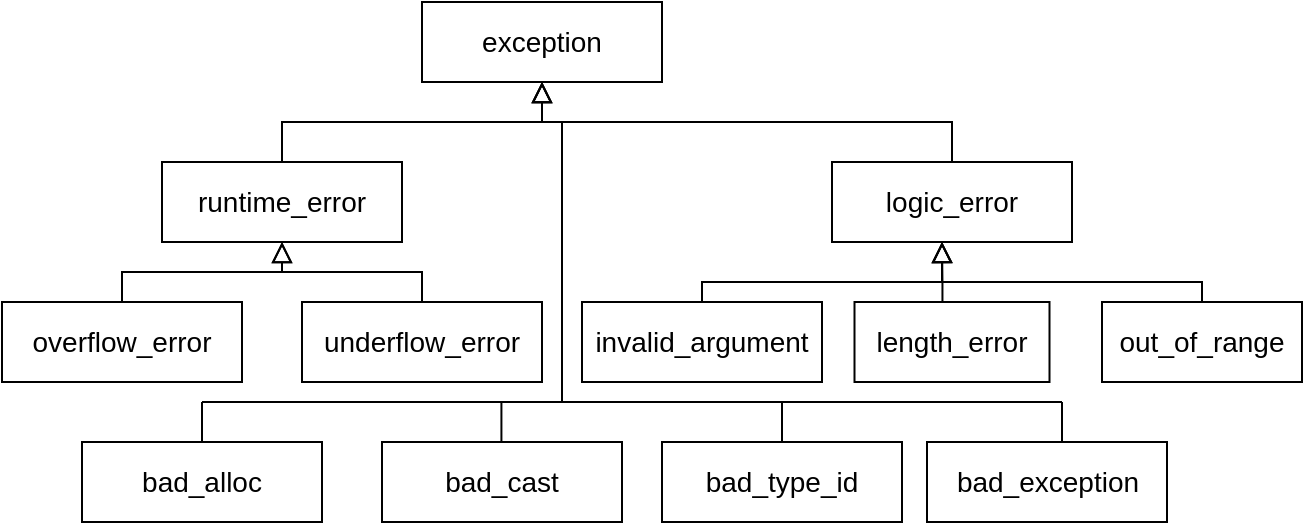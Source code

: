 <mxfile version="24.7.7">
  <diagram name="Page-1" id="zD1D0d5SmyrJKwXG_S1h">
    <mxGraphModel dx="903" dy="757" grid="1" gridSize="10" guides="1" tooltips="1" connect="1" arrows="1" fold="1" page="1" pageScale="1" pageWidth="850" pageHeight="1100" math="0" shadow="0">
      <root>
        <mxCell id="0" />
        <mxCell id="1" parent="0" />
        <mxCell id="PNaJXulyNYYV3AzIAEYf-1" value="exception" style="rounded=0;whiteSpace=wrap;html=1;fontSize=14;" parent="1" vertex="1">
          <mxGeometry x="260" y="140" width="120" height="40" as="geometry" />
        </mxCell>
        <mxCell id="PNaJXulyNYYV3AzIAEYf-3" value="runtime_error" style="rounded=0;whiteSpace=wrap;html=1;fontSize=14;" parent="1" vertex="1">
          <mxGeometry x="130" y="220" width="120" height="40" as="geometry" />
        </mxCell>
        <mxCell id="PNaJXulyNYYV3AzIAEYf-5" value="logic_error" style="rounded=0;whiteSpace=wrap;html=1;fontSize=14;" parent="1" vertex="1">
          <mxGeometry x="465" y="220" width="120" height="40" as="geometry" />
        </mxCell>
        <mxCell id="PNaJXulyNYYV3AzIAEYf-6" value="overflow_error" style="rounded=0;whiteSpace=wrap;html=1;fontSize=14;" parent="1" vertex="1">
          <mxGeometry x="50" y="290" width="120" height="40" as="geometry" />
        </mxCell>
        <mxCell id="PNaJXulyNYYV3AzIAEYf-7" value="underflow_error" style="rounded=0;whiteSpace=wrap;html=1;fontSize=14;" parent="1" vertex="1">
          <mxGeometry x="200" y="290" width="120" height="40" as="geometry" />
        </mxCell>
        <mxCell id="PNaJXulyNYYV3AzIAEYf-8" value="length_error" style="rounded=0;whiteSpace=wrap;html=1;fontSize=14;" parent="1" vertex="1">
          <mxGeometry x="476.25" y="290" width="97.5" height="40" as="geometry" />
        </mxCell>
        <mxCell id="PNaJXulyNYYV3AzIAEYf-9" value="out_of_range" style="rounded=0;whiteSpace=wrap;html=1;fontSize=14;" parent="1" vertex="1">
          <mxGeometry x="600" y="290" width="100" height="40" as="geometry" />
        </mxCell>
        <mxCell id="PNaJXulyNYYV3AzIAEYf-10" value="invalid_argument" style="rounded=0;whiteSpace=wrap;html=1;fontSize=14;" parent="1" vertex="1">
          <mxGeometry x="340" y="290" width="120" height="40" as="geometry" />
        </mxCell>
        <mxCell id="PNaJXulyNYYV3AzIAEYf-11" value="bad_alloc" style="rounded=0;whiteSpace=wrap;html=1;fontSize=14;" parent="1" vertex="1">
          <mxGeometry x="90" y="360" width="120" height="40" as="geometry" />
        </mxCell>
        <mxCell id="PNaJXulyNYYV3AzIAEYf-12" value="bad_cast" style="rounded=0;whiteSpace=wrap;html=1;fontSize=14;" parent="1" vertex="1">
          <mxGeometry x="240" y="360" width="120" height="40" as="geometry" />
        </mxCell>
        <mxCell id="PNaJXulyNYYV3AzIAEYf-13" value="bad_exception" style="rounded=0;whiteSpace=wrap;html=1;fontSize=14;" parent="1" vertex="1">
          <mxGeometry x="512.5" y="360" width="120" height="40" as="geometry" />
        </mxCell>
        <mxCell id="PNaJXulyNYYV3AzIAEYf-14" value="bad_type_id" style="rounded=0;whiteSpace=wrap;html=1;fontSize=14;" parent="1" vertex="1">
          <mxGeometry x="380" y="360" width="120" height="40" as="geometry" />
        </mxCell>
        <mxCell id="PNaJXulyNYYV3AzIAEYf-16" value="" style="edgeStyle=elbowEdgeStyle;elbow=vertical;endArrow=block;html=1;curved=0;rounded=0;endSize=8;startSize=8;exitX=0.5;exitY=0;exitDx=0;exitDy=0;endFill=0;" parent="1" source="PNaJXulyNYYV3AzIAEYf-3" edge="1">
          <mxGeometry width="50" height="50" relative="1" as="geometry">
            <mxPoint x="270" y="230" as="sourcePoint" />
            <mxPoint x="320" y="180" as="targetPoint" />
          </mxGeometry>
        </mxCell>
        <mxCell id="PNaJXulyNYYV3AzIAEYf-17" value="" style="edgeStyle=elbowEdgeStyle;elbow=vertical;endArrow=block;html=1;curved=0;rounded=0;endSize=8;startSize=8;exitX=0.5;exitY=0;exitDx=0;exitDy=0;endFill=0;" parent="1" source="PNaJXulyNYYV3AzIAEYf-5" edge="1">
          <mxGeometry width="50" height="50" relative="1" as="geometry">
            <mxPoint x="200" y="240" as="sourcePoint" />
            <mxPoint x="320" y="180" as="targetPoint" />
            <Array as="points">
              <mxPoint x="380" y="200" />
            </Array>
          </mxGeometry>
        </mxCell>
        <mxCell id="PNaJXulyNYYV3AzIAEYf-18" value="" style="edgeStyle=elbowEdgeStyle;elbow=vertical;endArrow=block;html=1;curved=0;rounded=0;endSize=8;startSize=8;exitX=0.5;exitY=0;exitDx=0;exitDy=0;endFill=0;" parent="1" source="PNaJXulyNYYV3AzIAEYf-6" edge="1">
          <mxGeometry width="50" height="50" relative="1" as="geometry">
            <mxPoint x="60" y="300" as="sourcePoint" />
            <mxPoint x="190" y="260" as="targetPoint" />
          </mxGeometry>
        </mxCell>
        <mxCell id="PNaJXulyNYYV3AzIAEYf-19" value="" style="edgeStyle=elbowEdgeStyle;elbow=vertical;endArrow=block;html=1;curved=0;rounded=0;endSize=8;startSize=8;exitX=0.5;exitY=0;exitDx=0;exitDy=0;endFill=0;" parent="1" source="PNaJXulyNYYV3AzIAEYf-7" edge="1">
          <mxGeometry width="50" height="50" relative="1" as="geometry">
            <mxPoint x="310" y="300" as="sourcePoint" />
            <mxPoint x="190" y="260" as="targetPoint" />
            <Array as="points">
              <mxPoint x="224" y="275" />
            </Array>
          </mxGeometry>
        </mxCell>
        <mxCell id="PNaJXulyNYYV3AzIAEYf-20" value="" style="edgeStyle=elbowEdgeStyle;elbow=vertical;endArrow=block;html=1;curved=0;rounded=0;endSize=8;startSize=8;endFill=0;" parent="1" edge="1">
          <mxGeometry width="50" height="50" relative="1" as="geometry">
            <mxPoint x="330" y="340" as="sourcePoint" />
            <mxPoint x="320" y="180" as="targetPoint" />
            <Array as="points">
              <mxPoint x="380" y="200" />
            </Array>
          </mxGeometry>
        </mxCell>
        <mxCell id="PNaJXulyNYYV3AzIAEYf-21" value="" style="edgeStyle=elbowEdgeStyle;elbow=vertical;endArrow=block;html=1;curved=0;rounded=0;endSize=8;startSize=8;endFill=0;" parent="1" source="PNaJXulyNYYV3AzIAEYf-10" edge="1">
          <mxGeometry width="50" height="50" relative="1" as="geometry">
            <mxPoint x="725" y="300" as="sourcePoint" />
            <mxPoint x="520" y="260" as="targetPoint" />
            <Array as="points">
              <mxPoint x="580" y="280" />
            </Array>
          </mxGeometry>
        </mxCell>
        <mxCell id="PNaJXulyNYYV3AzIAEYf-22" value="" style="edgeStyle=elbowEdgeStyle;elbow=vertical;endArrow=block;html=1;curved=0;rounded=0;endSize=8;startSize=8;exitX=0.451;exitY=-0.007;exitDx=0;exitDy=0;endFill=0;exitPerimeter=0;" parent="1" source="PNaJXulyNYYV3AzIAEYf-8" edge="1">
          <mxGeometry width="50" height="50" relative="1" as="geometry">
            <mxPoint x="725" y="300" as="sourcePoint" />
            <mxPoint x="520" y="260" as="targetPoint" />
            <Array as="points">
              <mxPoint x="580" y="280" />
            </Array>
          </mxGeometry>
        </mxCell>
        <mxCell id="PNaJXulyNYYV3AzIAEYf-23" value="" style="edgeStyle=elbowEdgeStyle;elbow=vertical;endArrow=block;html=1;curved=0;rounded=0;endSize=8;startSize=8;exitX=0.5;exitY=0;exitDx=0;exitDy=0;endFill=0;" parent="1" source="PNaJXulyNYYV3AzIAEYf-9" edge="1">
          <mxGeometry width="50" height="50" relative="1" as="geometry">
            <mxPoint x="725" y="300" as="sourcePoint" />
            <mxPoint x="520" y="260" as="targetPoint" />
            <Array as="points">
              <mxPoint x="580" y="280" />
            </Array>
          </mxGeometry>
        </mxCell>
        <mxCell id="PNaJXulyNYYV3AzIAEYf-24" value="" style="endArrow=none;html=1;rounded=0;" parent="1" edge="1">
          <mxGeometry width="50" height="50" relative="1" as="geometry">
            <mxPoint x="150" y="340" as="sourcePoint" />
            <mxPoint x="580" y="340" as="targetPoint" />
          </mxGeometry>
        </mxCell>
        <mxCell id="PNaJXulyNYYV3AzIAEYf-25" value="" style="endArrow=none;html=1;rounded=0;exitX=0.5;exitY=0;exitDx=0;exitDy=0;" parent="1" source="PNaJXulyNYYV3AzIAEYf-11" edge="1">
          <mxGeometry width="50" height="50" relative="1" as="geometry">
            <mxPoint x="130" y="540" as="sourcePoint" />
            <mxPoint x="150" y="340" as="targetPoint" />
          </mxGeometry>
        </mxCell>
        <mxCell id="PNaJXulyNYYV3AzIAEYf-26" value="" style="endArrow=none;html=1;rounded=0;exitX=0.5;exitY=0;exitDx=0;exitDy=0;" parent="1" edge="1">
          <mxGeometry width="50" height="50" relative="1" as="geometry">
            <mxPoint x="299.71" y="360" as="sourcePoint" />
            <mxPoint x="299.71" y="340" as="targetPoint" />
          </mxGeometry>
        </mxCell>
        <mxCell id="PNaJXulyNYYV3AzIAEYf-27" value="" style="endArrow=none;html=1;rounded=0;exitX=0.5;exitY=0;exitDx=0;exitDy=0;" parent="1" edge="1">
          <mxGeometry width="50" height="50" relative="1" as="geometry">
            <mxPoint x="440" y="360" as="sourcePoint" />
            <mxPoint x="440" y="340" as="targetPoint" />
          </mxGeometry>
        </mxCell>
        <mxCell id="PNaJXulyNYYV3AzIAEYf-28" value="" style="endArrow=none;html=1;rounded=0;exitX=0.5;exitY=0;exitDx=0;exitDy=0;" parent="1" edge="1">
          <mxGeometry width="50" height="50" relative="1" as="geometry">
            <mxPoint x="580" y="360" as="sourcePoint" />
            <mxPoint x="580" y="340" as="targetPoint" />
          </mxGeometry>
        </mxCell>
      </root>
    </mxGraphModel>
  </diagram>
</mxfile>
